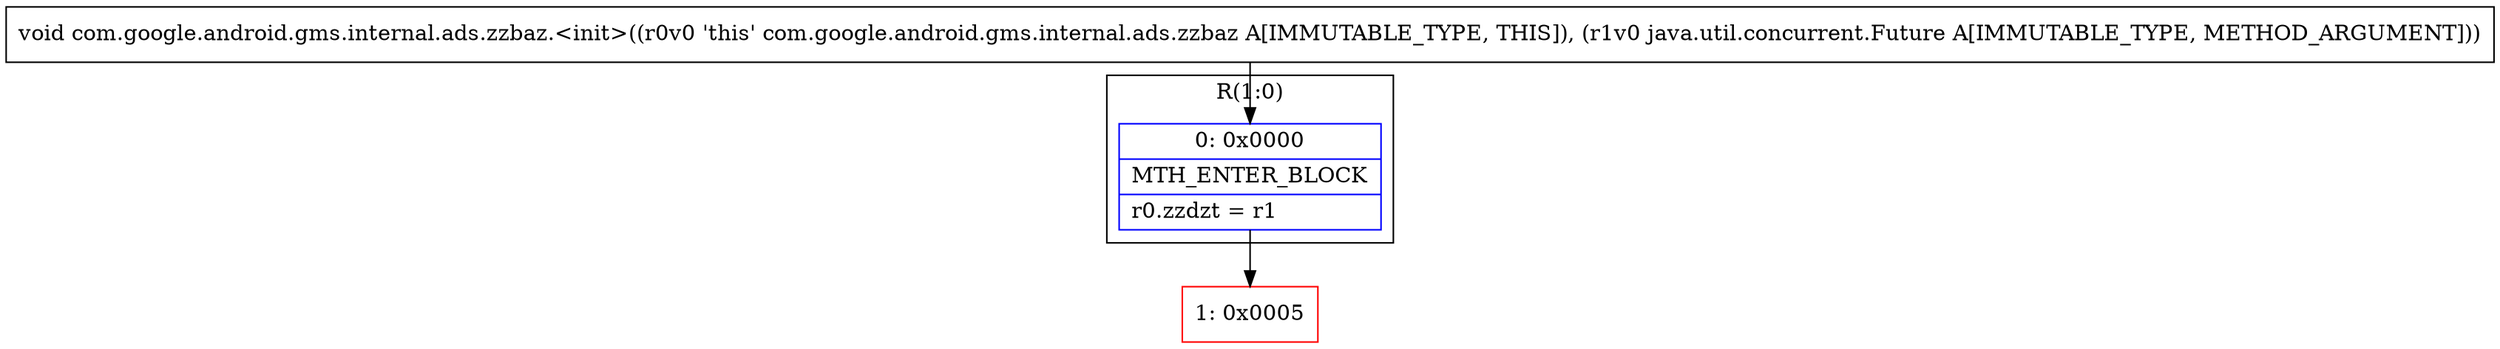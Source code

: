 digraph "CFG forcom.google.android.gms.internal.ads.zzbaz.\<init\>(Ljava\/util\/concurrent\/Future;)V" {
subgraph cluster_Region_1382293290 {
label = "R(1:0)";
node [shape=record,color=blue];
Node_0 [shape=record,label="{0\:\ 0x0000|MTH_ENTER_BLOCK\l|r0.zzdzt = r1\l}"];
}
Node_1 [shape=record,color=red,label="{1\:\ 0x0005}"];
MethodNode[shape=record,label="{void com.google.android.gms.internal.ads.zzbaz.\<init\>((r0v0 'this' com.google.android.gms.internal.ads.zzbaz A[IMMUTABLE_TYPE, THIS]), (r1v0 java.util.concurrent.Future A[IMMUTABLE_TYPE, METHOD_ARGUMENT])) }"];
MethodNode -> Node_0;
Node_0 -> Node_1;
}

